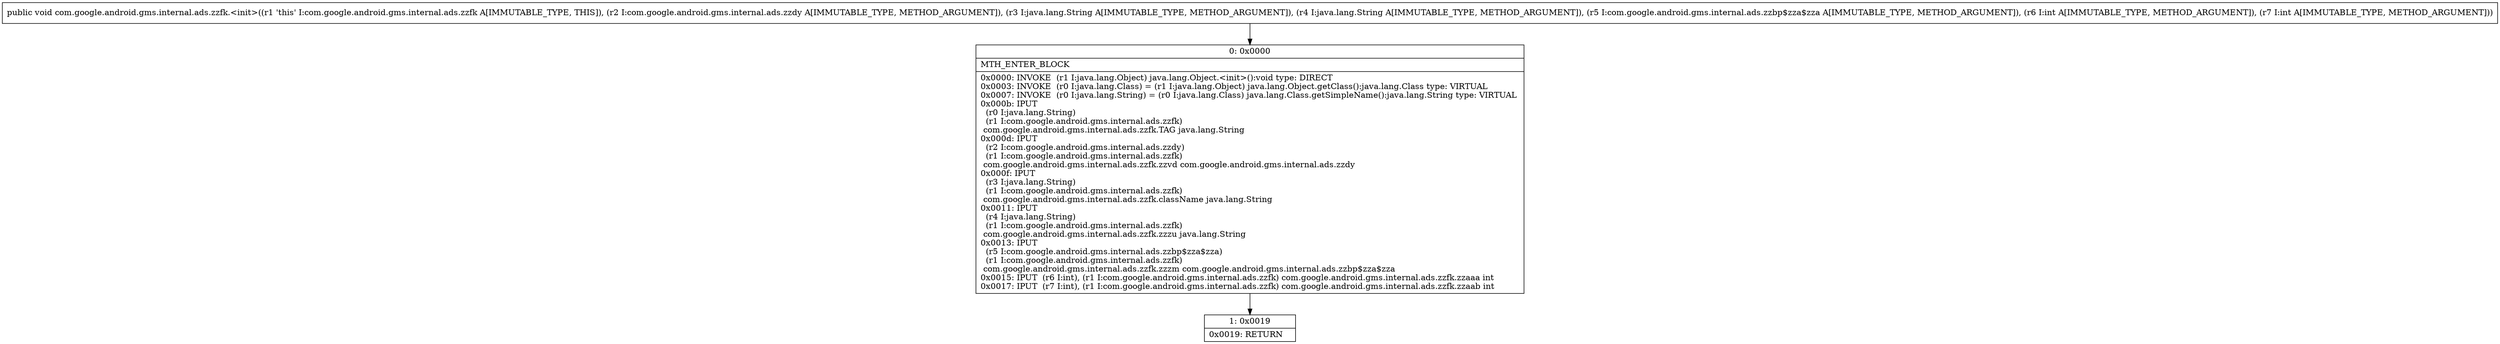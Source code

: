 digraph "CFG forcom.google.android.gms.internal.ads.zzfk.\<init\>(Lcom\/google\/android\/gms\/internal\/ads\/zzdy;Ljava\/lang\/String;Ljava\/lang\/String;Lcom\/google\/android\/gms\/internal\/ads\/zzbp$zza$zza;II)V" {
Node_0 [shape=record,label="{0\:\ 0x0000|MTH_ENTER_BLOCK\l|0x0000: INVOKE  (r1 I:java.lang.Object) java.lang.Object.\<init\>():void type: DIRECT \l0x0003: INVOKE  (r0 I:java.lang.Class) = (r1 I:java.lang.Object) java.lang.Object.getClass():java.lang.Class type: VIRTUAL \l0x0007: INVOKE  (r0 I:java.lang.String) = (r0 I:java.lang.Class) java.lang.Class.getSimpleName():java.lang.String type: VIRTUAL \l0x000b: IPUT  \l  (r0 I:java.lang.String)\l  (r1 I:com.google.android.gms.internal.ads.zzfk)\l com.google.android.gms.internal.ads.zzfk.TAG java.lang.String \l0x000d: IPUT  \l  (r2 I:com.google.android.gms.internal.ads.zzdy)\l  (r1 I:com.google.android.gms.internal.ads.zzfk)\l com.google.android.gms.internal.ads.zzfk.zzvd com.google.android.gms.internal.ads.zzdy \l0x000f: IPUT  \l  (r3 I:java.lang.String)\l  (r1 I:com.google.android.gms.internal.ads.zzfk)\l com.google.android.gms.internal.ads.zzfk.className java.lang.String \l0x0011: IPUT  \l  (r4 I:java.lang.String)\l  (r1 I:com.google.android.gms.internal.ads.zzfk)\l com.google.android.gms.internal.ads.zzfk.zzzu java.lang.String \l0x0013: IPUT  \l  (r5 I:com.google.android.gms.internal.ads.zzbp$zza$zza)\l  (r1 I:com.google.android.gms.internal.ads.zzfk)\l com.google.android.gms.internal.ads.zzfk.zzzm com.google.android.gms.internal.ads.zzbp$zza$zza \l0x0015: IPUT  (r6 I:int), (r1 I:com.google.android.gms.internal.ads.zzfk) com.google.android.gms.internal.ads.zzfk.zzaaa int \l0x0017: IPUT  (r7 I:int), (r1 I:com.google.android.gms.internal.ads.zzfk) com.google.android.gms.internal.ads.zzfk.zzaab int \l}"];
Node_1 [shape=record,label="{1\:\ 0x0019|0x0019: RETURN   \l}"];
MethodNode[shape=record,label="{public void com.google.android.gms.internal.ads.zzfk.\<init\>((r1 'this' I:com.google.android.gms.internal.ads.zzfk A[IMMUTABLE_TYPE, THIS]), (r2 I:com.google.android.gms.internal.ads.zzdy A[IMMUTABLE_TYPE, METHOD_ARGUMENT]), (r3 I:java.lang.String A[IMMUTABLE_TYPE, METHOD_ARGUMENT]), (r4 I:java.lang.String A[IMMUTABLE_TYPE, METHOD_ARGUMENT]), (r5 I:com.google.android.gms.internal.ads.zzbp$zza$zza A[IMMUTABLE_TYPE, METHOD_ARGUMENT]), (r6 I:int A[IMMUTABLE_TYPE, METHOD_ARGUMENT]), (r7 I:int A[IMMUTABLE_TYPE, METHOD_ARGUMENT])) }"];
MethodNode -> Node_0;
Node_0 -> Node_1;
}

